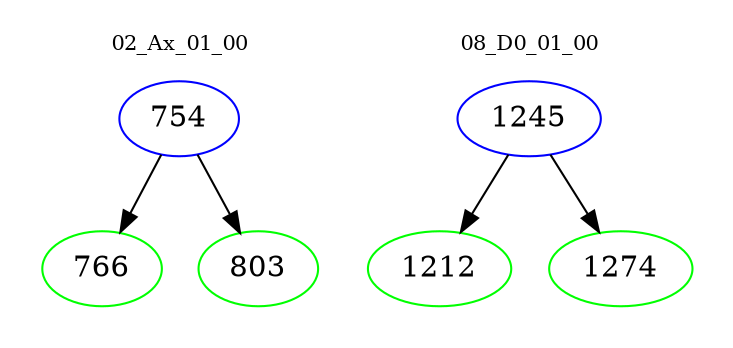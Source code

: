 digraph{
subgraph cluster_0 {
color = white
label = "02_Ax_01_00";
fontsize=10;
T0_754 [label="754", color="blue"]
T0_754 -> T0_766 [color="black"]
T0_766 [label="766", color="green"]
T0_754 -> T0_803 [color="black"]
T0_803 [label="803", color="green"]
}
subgraph cluster_1 {
color = white
label = "08_D0_01_00";
fontsize=10;
T1_1245 [label="1245", color="blue"]
T1_1245 -> T1_1212 [color="black"]
T1_1212 [label="1212", color="green"]
T1_1245 -> T1_1274 [color="black"]
T1_1274 [label="1274", color="green"]
}
}
